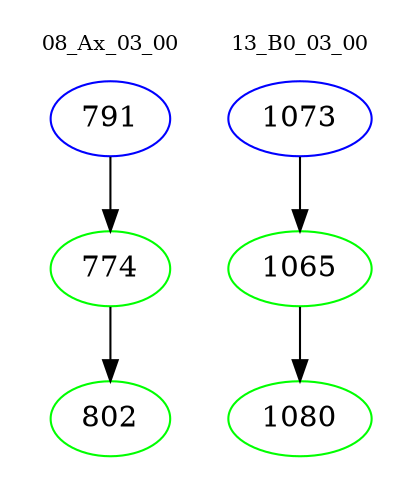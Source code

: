 digraph{
subgraph cluster_0 {
color = white
label = "08_Ax_03_00";
fontsize=10;
T0_791 [label="791", color="blue"]
T0_791 -> T0_774 [color="black"]
T0_774 [label="774", color="green"]
T0_774 -> T0_802 [color="black"]
T0_802 [label="802", color="green"]
}
subgraph cluster_1 {
color = white
label = "13_B0_03_00";
fontsize=10;
T1_1073 [label="1073", color="blue"]
T1_1073 -> T1_1065 [color="black"]
T1_1065 [label="1065", color="green"]
T1_1065 -> T1_1080 [color="black"]
T1_1080 [label="1080", color="green"]
}
}
